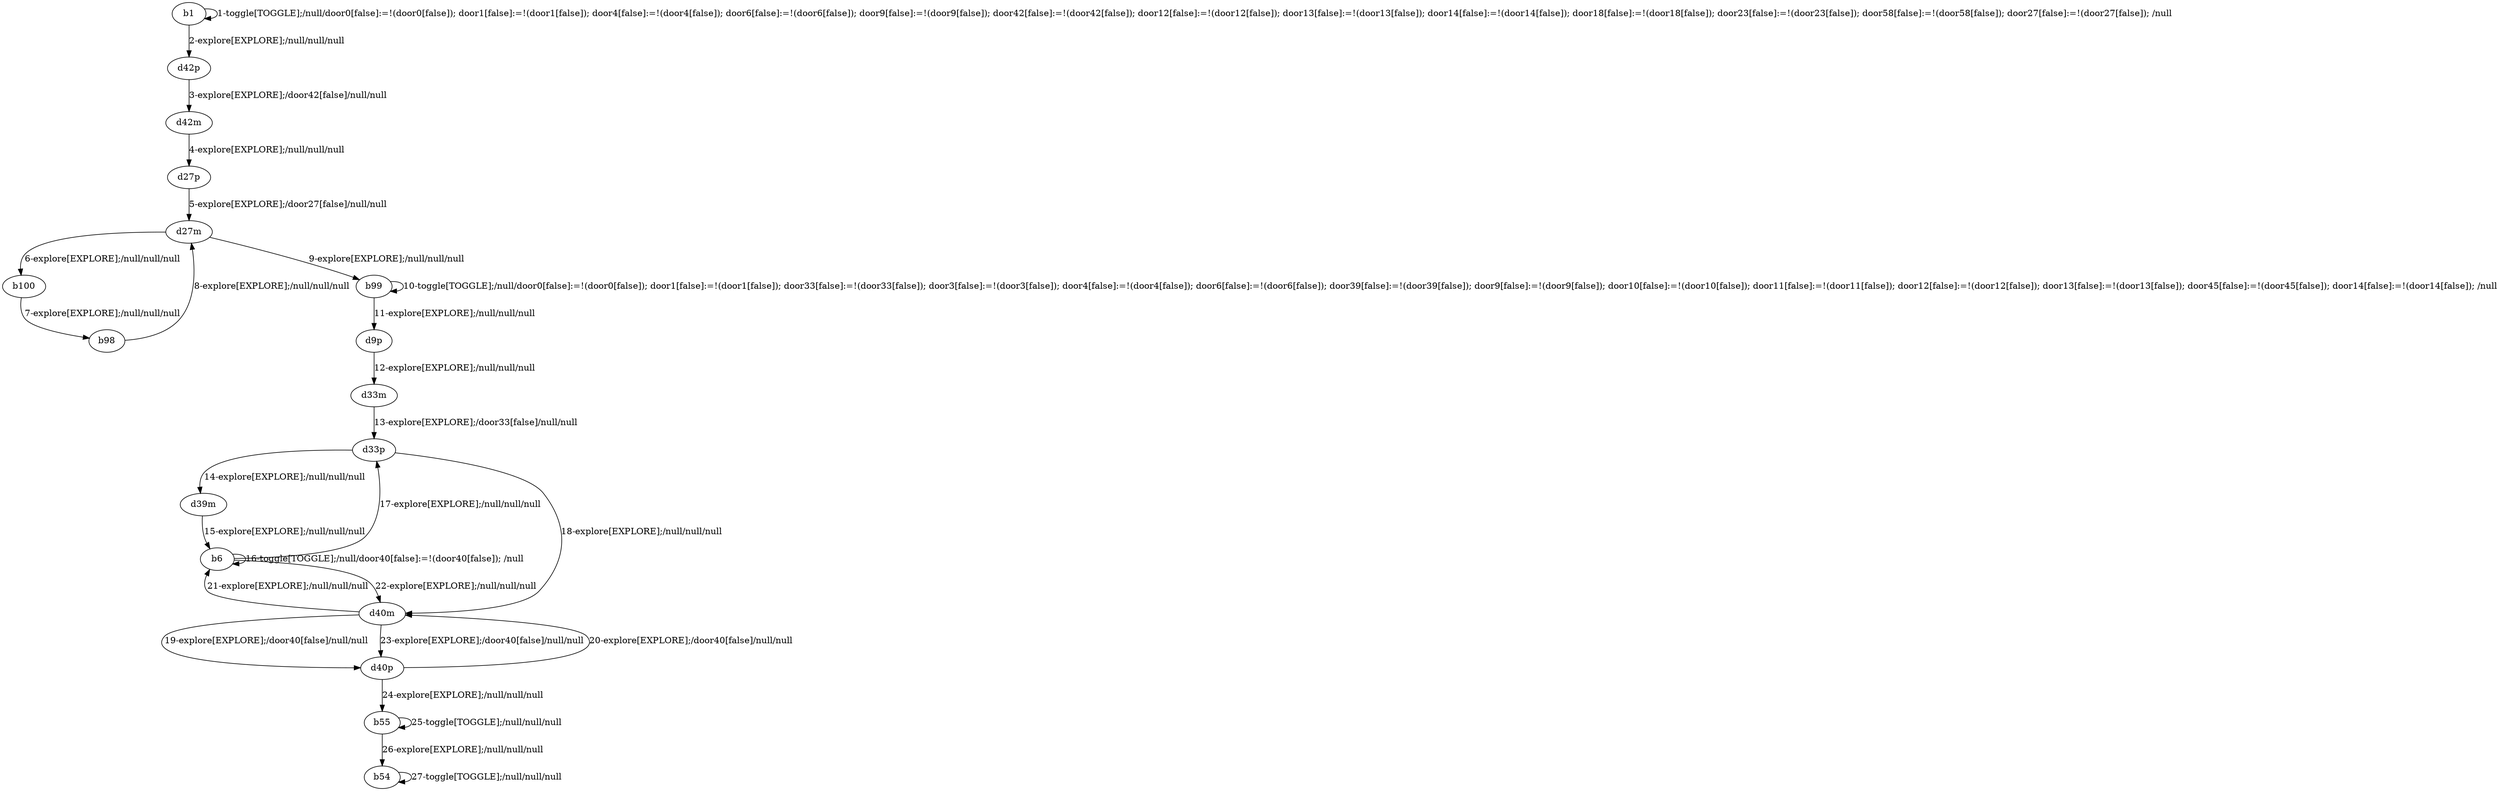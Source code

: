 # Total number of goals covered by this test: 2
# d40m --> b6
# d40p --> d40m

digraph g {
"b1" -> "b1" [label = "1-toggle[TOGGLE];/null/door0[false]:=!(door0[false]); door1[false]:=!(door1[false]); door4[false]:=!(door4[false]); door6[false]:=!(door6[false]); door9[false]:=!(door9[false]); door42[false]:=!(door42[false]); door12[false]:=!(door12[false]); door13[false]:=!(door13[false]); door14[false]:=!(door14[false]); door18[false]:=!(door18[false]); door23[false]:=!(door23[false]); door58[false]:=!(door58[false]); door27[false]:=!(door27[false]); /null"];
"b1" -> "d42p" [label = "2-explore[EXPLORE];/null/null/null"];
"d42p" -> "d42m" [label = "3-explore[EXPLORE];/door42[false]/null/null"];
"d42m" -> "d27p" [label = "4-explore[EXPLORE];/null/null/null"];
"d27p" -> "d27m" [label = "5-explore[EXPLORE];/door27[false]/null/null"];
"d27m" -> "b100" [label = "6-explore[EXPLORE];/null/null/null"];
"b100" -> "b98" [label = "7-explore[EXPLORE];/null/null/null"];
"b98" -> "d27m" [label = "8-explore[EXPLORE];/null/null/null"];
"d27m" -> "b99" [label = "9-explore[EXPLORE];/null/null/null"];
"b99" -> "b99" [label = "10-toggle[TOGGLE];/null/door0[false]:=!(door0[false]); door1[false]:=!(door1[false]); door33[false]:=!(door33[false]); door3[false]:=!(door3[false]); door4[false]:=!(door4[false]); door6[false]:=!(door6[false]); door39[false]:=!(door39[false]); door9[false]:=!(door9[false]); door10[false]:=!(door10[false]); door11[false]:=!(door11[false]); door12[false]:=!(door12[false]); door13[false]:=!(door13[false]); door45[false]:=!(door45[false]); door14[false]:=!(door14[false]); /null"];
"b99" -> "d9p" [label = "11-explore[EXPLORE];/null/null/null"];
"d9p" -> "d33m" [label = "12-explore[EXPLORE];/null/null/null"];
"d33m" -> "d33p" [label = "13-explore[EXPLORE];/door33[false]/null/null"];
"d33p" -> "d39m" [label = "14-explore[EXPLORE];/null/null/null"];
"d39m" -> "b6" [label = "15-explore[EXPLORE];/null/null/null"];
"b6" -> "b6" [label = "16-toggle[TOGGLE];/null/door40[false]:=!(door40[false]); /null"];
"b6" -> "d33p" [label = "17-explore[EXPLORE];/null/null/null"];
"d33p" -> "d40m" [label = "18-explore[EXPLORE];/null/null/null"];
"d40m" -> "d40p" [label = "19-explore[EXPLORE];/door40[false]/null/null"];
"d40p" -> "d40m" [label = "20-explore[EXPLORE];/door40[false]/null/null"];
"d40m" -> "b6" [label = "21-explore[EXPLORE];/null/null/null"];
"b6" -> "d40m" [label = "22-explore[EXPLORE];/null/null/null"];
"d40m" -> "d40p" [label = "23-explore[EXPLORE];/door40[false]/null/null"];
"d40p" -> "b55" [label = "24-explore[EXPLORE];/null/null/null"];
"b55" -> "b55" [label = "25-toggle[TOGGLE];/null/null/null"];
"b55" -> "b54" [label = "26-explore[EXPLORE];/null/null/null"];
"b54" -> "b54" [label = "27-toggle[TOGGLE];/null/null/null"];
}